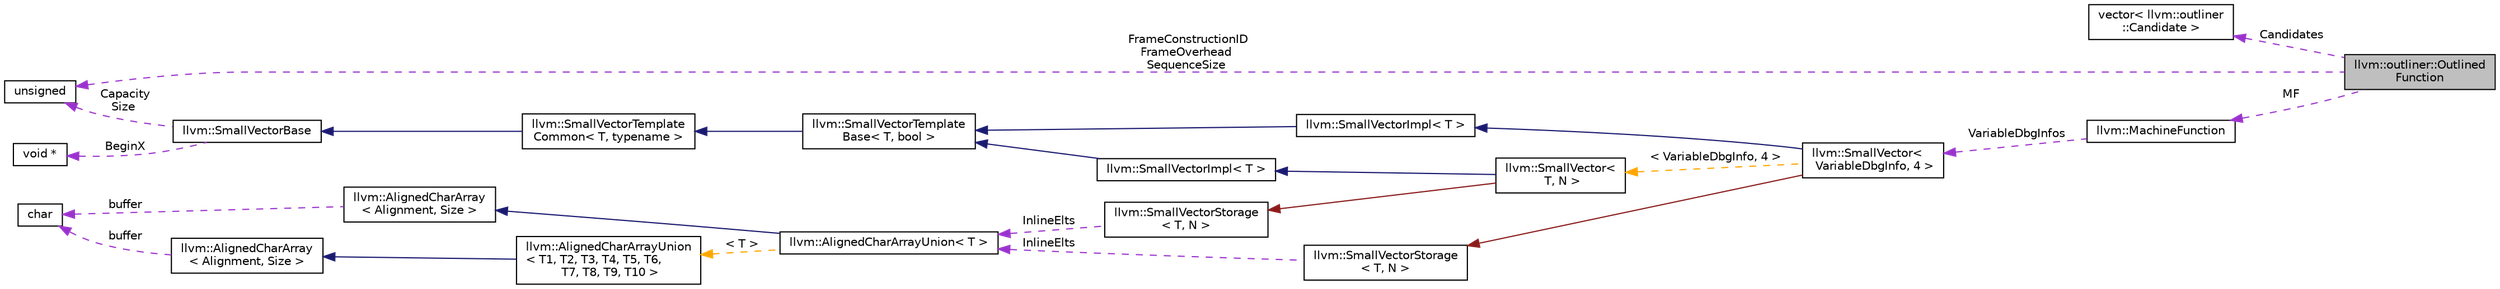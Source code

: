 digraph "llvm::outliner::OutlinedFunction"
{
 // LATEX_PDF_SIZE
  bgcolor="transparent";
  edge [fontname="Helvetica",fontsize="10",labelfontname="Helvetica",labelfontsize="10"];
  node [fontname="Helvetica",fontsize="10",shape="box"];
  rankdir="LR";
  Node1 [label="llvm::outliner::Outlined\lFunction",height=0.2,width=0.4,color="black", fillcolor="grey75", style="filled", fontcolor="black",tooltip="The information necessary to create an outlined function for some class of candidate."];
  Node2 -> Node1 [dir="back",color="darkorchid3",fontsize="10",style="dashed",label=" Candidates" ,fontname="Helvetica"];
  Node2 [label="vector\< llvm::outliner\l::Candidate \>",height=0.2,width=0.4,color="black",tooltip=" "];
  Node3 -> Node1 [dir="back",color="darkorchid3",fontsize="10",style="dashed",label=" MF" ,fontname="Helvetica"];
  Node3 [label="llvm::MachineFunction",height=0.2,width=0.4,color="black",URL="$classllvm_1_1MachineFunction.html",tooltip=" "];
  Node4 -> Node3 [dir="back",color="darkorchid3",fontsize="10",style="dashed",label=" VariableDbgInfos" ,fontname="Helvetica"];
  Node4 [label="llvm::SmallVector\<\l VariableDbgInfo, 4 \>",height=0.2,width=0.4,color="black",URL="$classllvm_1_1SmallVector.html",tooltip=" "];
  Node5 -> Node4 [dir="back",color="midnightblue",fontsize="10",style="solid",fontname="Helvetica"];
  Node5 [label="llvm::SmallVectorImpl\< T \>",height=0.2,width=0.4,color="black",URL="$classllvm_1_1SmallVectorImpl.html",tooltip="This class consists of common code factored out of the SmallVector class to reduce code duplication b..."];
  Node6 -> Node5 [dir="back",color="midnightblue",fontsize="10",style="solid",fontname="Helvetica"];
  Node6 [label="llvm::SmallVectorTemplate\lBase\< T, bool \>",height=0.2,width=0.4,color="black",URL="$classllvm_1_1SmallVectorTemplateBase.html",tooltip="SmallVectorTemplateBase<TriviallyCopyable = false> - This is where we put method implementations that..."];
  Node7 -> Node6 [dir="back",color="midnightblue",fontsize="10",style="solid",fontname="Helvetica"];
  Node7 [label="llvm::SmallVectorTemplate\lCommon\< T, typename \>",height=0.2,width=0.4,color="black",URL="$classllvm_1_1SmallVectorTemplateCommon.html",tooltip="This is the part of SmallVectorTemplateBase which does not depend on whether the type T is a POD."];
  Node8 -> Node7 [dir="back",color="midnightblue",fontsize="10",style="solid",fontname="Helvetica"];
  Node8 [label="llvm::SmallVectorBase",height=0.2,width=0.4,color="black",URL="$classllvm_1_1SmallVectorBase.html",tooltip="This is all the non-templated stuff common to all SmallVectors."];
  Node9 -> Node8 [dir="back",color="darkorchid3",fontsize="10",style="dashed",label=" BeginX" ,fontname="Helvetica"];
  Node9 [label="void *",height=0.2,width=0.4,color="black",tooltip=" "];
  Node10 -> Node8 [dir="back",color="darkorchid3",fontsize="10",style="dashed",label=" Capacity\nSize" ,fontname="Helvetica"];
  Node10 [label="unsigned",height=0.2,width=0.4,color="black",URL="$classunsigned.html",tooltip=" "];
  Node11 -> Node4 [dir="back",color="firebrick4",fontsize="10",style="solid",fontname="Helvetica"];
  Node11 [label="llvm::SmallVectorStorage\l\< T, N \>",height=0.2,width=0.4,color="black",URL="$structllvm_1_1SmallVectorStorage.html",tooltip="Storage for the SmallVector elements."];
  Node12 -> Node11 [dir="back",color="darkorchid3",fontsize="10",style="dashed",label=" InlineElts" ,fontname="Helvetica"];
  Node12 [label="llvm::AlignedCharArrayUnion\< T \>",height=0.2,width=0.4,color="black",URL="$structllvm_1_1AlignedCharArrayUnion.html",tooltip=" "];
  Node13 -> Node12 [dir="back",color="midnightblue",fontsize="10",style="solid",fontname="Helvetica"];
  Node13 [label="llvm::AlignedCharArray\l\< Alignment, Size \>",height=0.2,width=0.4,color="black",URL="$structllvm_1_1AlignedCharArray.html",tooltip="Helper for building an aligned character array type."];
  Node14 -> Node13 [dir="back",color="darkorchid3",fontsize="10",style="dashed",label=" buffer" ,fontname="Helvetica"];
  Node14 [label="char",height=0.2,width=0.4,color="black",URL="$classchar.html",tooltip=" "];
  Node15 -> Node12 [dir="back",color="orange",fontsize="10",style="dashed",label=" \< T \>" ,fontname="Helvetica"];
  Node15 [label="llvm::AlignedCharArrayUnion\l\< T1, T2, T3, T4, T5, T6,\l T7, T8, T9, T10 \>",height=0.2,width=0.4,color="black",URL="$structllvm_1_1AlignedCharArrayUnion.html",tooltip="This union template exposes a suitably aligned and sized character array member which can hold elemen..."];
  Node16 -> Node15 [dir="back",color="midnightblue",fontsize="10",style="solid",fontname="Helvetica"];
  Node16 [label="llvm::AlignedCharArray\l\< Alignment, Size \>",height=0.2,width=0.4,color="black",URL="$structllvm_1_1AlignedCharArray.html",tooltip="Helper for building an aligned character array type."];
  Node14 -> Node16 [dir="back",color="darkorchid3",fontsize="10",style="dashed",label=" buffer" ,fontname="Helvetica"];
  Node17 -> Node4 [dir="back",color="orange",fontsize="10",style="dashed",label=" \< VariableDbgInfo, 4 \>" ,fontname="Helvetica"];
  Node17 [label="llvm::SmallVector\<\l T, N \>",height=0.2,width=0.4,color="black",URL="$classllvm_1_1SmallVector.html",tooltip="This is a 'vector' (really, a variable-sized array), optimized for the case when the array is small."];
  Node18 -> Node17 [dir="back",color="midnightblue",fontsize="10",style="solid",fontname="Helvetica"];
  Node18 [label="llvm::SmallVectorImpl\< T \>",height=0.2,width=0.4,color="black",URL="$classllvm_1_1SmallVectorImpl.html",tooltip="This class consists of common code factored out of the SmallVector class to reduce code duplication b..."];
  Node6 -> Node18 [dir="back",color="midnightblue",fontsize="10",style="solid",fontname="Helvetica"];
  Node19 -> Node17 [dir="back",color="firebrick4",fontsize="10",style="solid",fontname="Helvetica"];
  Node19 [label="llvm::SmallVectorStorage\l\< T, N \>",height=0.2,width=0.4,color="black",URL="$structllvm_1_1SmallVectorStorage.html",tooltip="Storage for the SmallVector elements."];
  Node12 -> Node19 [dir="back",color="darkorchid3",fontsize="10",style="dashed",label=" InlineElts" ,fontname="Helvetica"];
  Node10 -> Node1 [dir="back",color="darkorchid3",fontsize="10",style="dashed",label=" FrameConstructionID\nFrameOverhead\nSequenceSize" ,fontname="Helvetica"];
}
